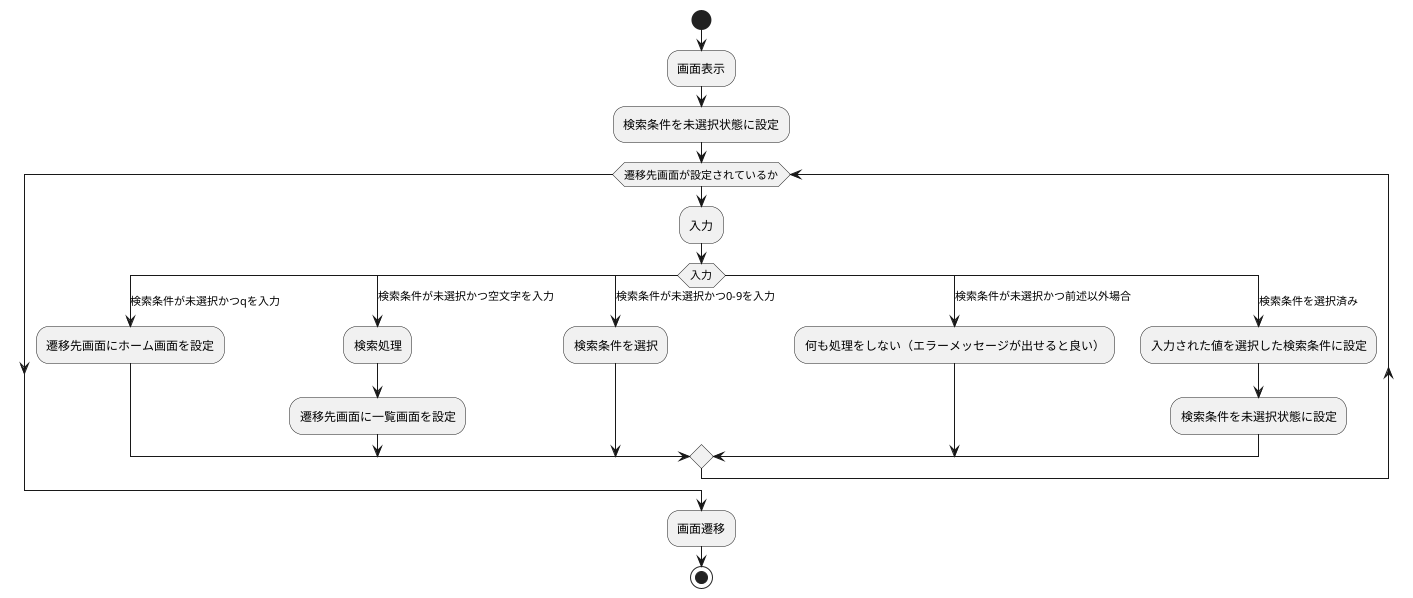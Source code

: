 @startuml
'https://plantuml.com/activity-diagram-beta

start
:画面表示;
:検索条件を未選択状態に設定;
while (遷移先画面が設定されているか)
:入力;
  switch (入力)
  case (検索条件が未選択かつqを入力)
    :遷移先画面にホーム画面を設定;
  case (検索条件が未選択かつ空文字を入力)
    :検索処理;
    :遷移先画面に一覧画面を設定;
  case (検索条件が未選択かつ0-9を入力)
    :検索条件を選択;
  case (検索条件が未選択かつ前述以外場合)
    :何も処理をしない（エラーメッセージが出せると良い）;
  case (検索条件を選択済み)
    :入力された値を選択した検索条件に設定;
    :検索条件を未選択状態に設定;
  endswitch
endwhile
:画面遷移;

stop

@enduml
